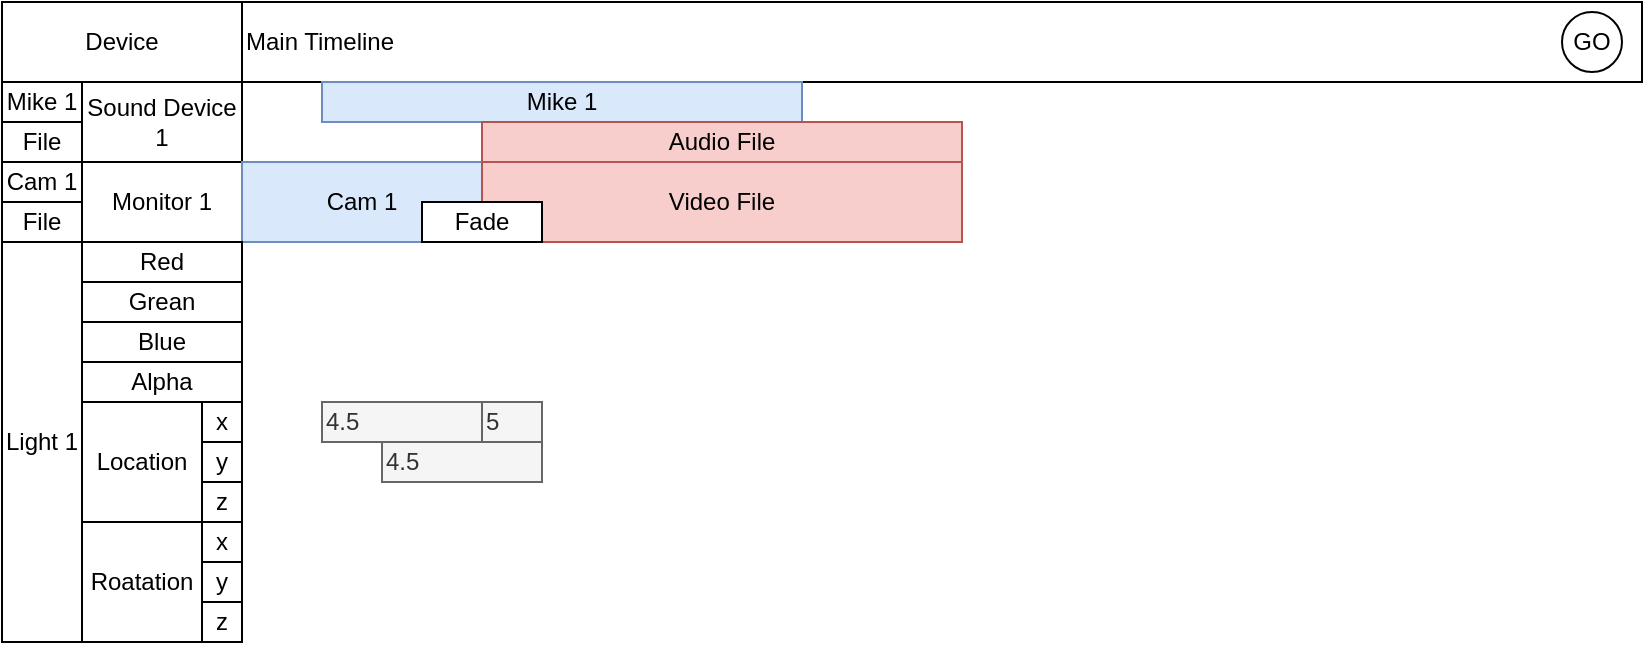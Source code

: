 <mxfile version="17.4.6" type="github">
  <diagram name="Page-1" id="9f46799a-70d6-7492-0946-bef42562c5a5">
    <mxGraphModel dx="1422" dy="749" grid="1" gridSize="10" guides="1" tooltips="1" connect="1" arrows="1" fold="1" page="1" pageScale="1" pageWidth="1100" pageHeight="850" background="none" math="0" shadow="0">
      <root>
        <mxCell id="0" />
        <mxCell id="1" parent="0" />
        <mxCell id="CXYNX2Z-e5O-b_u5d9tL-1" value="&lt;div&gt;Main Timeline&lt;br&gt;&lt;/div&gt;" style="rounded=0;whiteSpace=wrap;html=1;align=left;" vertex="1" parent="1">
          <mxGeometry x="120" width="700" height="40" as="geometry" />
        </mxCell>
        <mxCell id="CXYNX2Z-e5O-b_u5d9tL-2" value="Mike 1" style="rounded=0;whiteSpace=wrap;html=1;fillColor=#dae8fc;strokeColor=#6c8ebf;" vertex="1" parent="1">
          <mxGeometry x="160" y="40" width="240" height="20" as="geometry" />
        </mxCell>
        <mxCell id="CXYNX2Z-e5O-b_u5d9tL-3" value="&lt;div&gt;Device&lt;/div&gt;" style="rounded=0;whiteSpace=wrap;html=1;" vertex="1" parent="1">
          <mxGeometry width="120" height="40" as="geometry" />
        </mxCell>
        <mxCell id="CXYNX2Z-e5O-b_u5d9tL-4" value="Sound Device 1" style="rounded=0;whiteSpace=wrap;html=1;align=center;" vertex="1" parent="1">
          <mxGeometry x="40" y="40" width="80" height="40" as="geometry" />
        </mxCell>
        <mxCell id="CXYNX2Z-e5O-b_u5d9tL-5" value="Monitor 1" style="rounded=0;whiteSpace=wrap;html=1;align=center;" vertex="1" parent="1">
          <mxGeometry x="40" y="80" width="80" height="40" as="geometry" />
        </mxCell>
        <mxCell id="CXYNX2Z-e5O-b_u5d9tL-6" value="Cam 1" style="rounded=0;whiteSpace=wrap;html=1;fillColor=#dae8fc;strokeColor=#6c8ebf;" vertex="1" parent="1">
          <mxGeometry x="120" y="80" width="120" height="40" as="geometry" />
        </mxCell>
        <mxCell id="CXYNX2Z-e5O-b_u5d9tL-7" value="Light 1" style="rounded=0;whiteSpace=wrap;html=1;" vertex="1" parent="1">
          <mxGeometry y="120" width="40" height="200" as="geometry" />
        </mxCell>
        <mxCell id="CXYNX2Z-e5O-b_u5d9tL-8" value="&lt;div&gt;Red&lt;/div&gt;" style="rounded=0;whiteSpace=wrap;html=1;" vertex="1" parent="1">
          <mxGeometry x="40" y="120" width="80" height="20" as="geometry" />
        </mxCell>
        <mxCell id="CXYNX2Z-e5O-b_u5d9tL-9" value="Grean" style="rounded=0;whiteSpace=wrap;html=1;" vertex="1" parent="1">
          <mxGeometry x="40" y="140" width="80" height="20" as="geometry" />
        </mxCell>
        <mxCell id="CXYNX2Z-e5O-b_u5d9tL-10" value="Blue" style="rounded=0;whiteSpace=wrap;html=1;" vertex="1" parent="1">
          <mxGeometry x="40" y="160" width="80" height="20" as="geometry" />
        </mxCell>
        <mxCell id="CXYNX2Z-e5O-b_u5d9tL-11" value="Alpha" style="rounded=0;whiteSpace=wrap;html=1;" vertex="1" parent="1">
          <mxGeometry x="40" y="180" width="80" height="20" as="geometry" />
        </mxCell>
        <mxCell id="CXYNX2Z-e5O-b_u5d9tL-12" value="&lt;div&gt;x&lt;/div&gt;" style="rounded=0;whiteSpace=wrap;html=1;" vertex="1" parent="1">
          <mxGeometry x="100" y="200" width="20" height="20" as="geometry" />
        </mxCell>
        <mxCell id="CXYNX2Z-e5O-b_u5d9tL-13" value="y" style="rounded=0;whiteSpace=wrap;html=1;" vertex="1" parent="1">
          <mxGeometry x="100" y="220" width="20" height="20" as="geometry" />
        </mxCell>
        <mxCell id="CXYNX2Z-e5O-b_u5d9tL-14" value="z" style="rounded=0;whiteSpace=wrap;html=1;" vertex="1" parent="1">
          <mxGeometry x="100" y="240" width="20" height="20" as="geometry" />
        </mxCell>
        <mxCell id="CXYNX2Z-e5O-b_u5d9tL-15" value="Location" style="rounded=0;whiteSpace=wrap;html=1;" vertex="1" parent="1">
          <mxGeometry x="40" y="200" width="60" height="60" as="geometry" />
        </mxCell>
        <mxCell id="CXYNX2Z-e5O-b_u5d9tL-16" value="Roatation" style="rounded=0;whiteSpace=wrap;html=1;" vertex="1" parent="1">
          <mxGeometry x="40" y="260" width="60" height="60" as="geometry" />
        </mxCell>
        <mxCell id="CXYNX2Z-e5O-b_u5d9tL-17" value="&lt;div&gt;x&lt;/div&gt;" style="rounded=0;whiteSpace=wrap;html=1;" vertex="1" parent="1">
          <mxGeometry x="100" y="260" width="20" height="20" as="geometry" />
        </mxCell>
        <mxCell id="CXYNX2Z-e5O-b_u5d9tL-18" value="y" style="rounded=0;whiteSpace=wrap;html=1;" vertex="1" parent="1">
          <mxGeometry x="100" y="280" width="20" height="20" as="geometry" />
        </mxCell>
        <mxCell id="CXYNX2Z-e5O-b_u5d9tL-19" value="z" style="rounded=0;whiteSpace=wrap;html=1;" vertex="1" parent="1">
          <mxGeometry x="100" y="300" width="20" height="20" as="geometry" />
        </mxCell>
        <mxCell id="CXYNX2Z-e5O-b_u5d9tL-20" value="&lt;div align=&quot;left&quot;&gt;4.5&lt;/div&gt;" style="rounded=0;whiteSpace=wrap;html=1;labelBorderColor=none;align=left;fillColor=#f5f5f5;fontColor=#333333;strokeColor=#666666;" vertex="1" parent="1">
          <mxGeometry x="160" y="200" width="80" height="20" as="geometry" />
        </mxCell>
        <mxCell id="CXYNX2Z-e5O-b_u5d9tL-21" value="5" style="rounded=0;whiteSpace=wrap;html=1;labelBorderColor=none;align=left;fillColor=#f5f5f5;fontColor=#333333;strokeColor=#666666;" vertex="1" parent="1">
          <mxGeometry x="240" y="200" width="30" height="20" as="geometry" />
        </mxCell>
        <mxCell id="CXYNX2Z-e5O-b_u5d9tL-22" value="&lt;div align=&quot;left&quot;&gt;4.5&lt;/div&gt;" style="rounded=0;whiteSpace=wrap;html=1;labelBorderColor=none;align=left;fillColor=#f5f5f5;fontColor=#333333;strokeColor=#666666;" vertex="1" parent="1">
          <mxGeometry x="190" y="220" width="80" height="20" as="geometry" />
        </mxCell>
        <mxCell id="CXYNX2Z-e5O-b_u5d9tL-23" value="GO" style="ellipse;whiteSpace=wrap;html=1;aspect=fixed;labelBorderColor=none;" vertex="1" parent="1">
          <mxGeometry x="780" y="5" width="30" height="30" as="geometry" />
        </mxCell>
        <mxCell id="CXYNX2Z-e5O-b_u5d9tL-24" value="Mike 1" style="rounded=0;whiteSpace=wrap;html=1;" vertex="1" parent="1">
          <mxGeometry y="40" width="40" height="20" as="geometry" />
        </mxCell>
        <mxCell id="CXYNX2Z-e5O-b_u5d9tL-25" value="File" style="rounded=0;whiteSpace=wrap;html=1;" vertex="1" parent="1">
          <mxGeometry y="60" width="40" height="20" as="geometry" />
        </mxCell>
        <mxCell id="CXYNX2Z-e5O-b_u5d9tL-26" value="Cam 1" style="rounded=0;whiteSpace=wrap;html=1;" vertex="1" parent="1">
          <mxGeometry y="80" width="40" height="20" as="geometry" />
        </mxCell>
        <mxCell id="CXYNX2Z-e5O-b_u5d9tL-27" value="File" style="rounded=0;whiteSpace=wrap;html=1;labelBorderColor=none;" vertex="1" parent="1">
          <mxGeometry y="100" width="40" height="20" as="geometry" />
        </mxCell>
        <mxCell id="CXYNX2Z-e5O-b_u5d9tL-28" value="Video File" style="rounded=0;whiteSpace=wrap;html=1;fillColor=#f8cecc;strokeColor=#b85450;" vertex="1" parent="1">
          <mxGeometry x="240" y="80" width="240" height="40" as="geometry" />
        </mxCell>
        <mxCell id="CXYNX2Z-e5O-b_u5d9tL-29" value="Audio File" style="rounded=0;whiteSpace=wrap;html=1;fillColor=#f8cecc;strokeColor=#b85450;" vertex="1" parent="1">
          <mxGeometry x="240" y="60" width="240" height="20" as="geometry" />
        </mxCell>
        <mxCell id="CXYNX2Z-e5O-b_u5d9tL-30" value="Fade" style="rounded=0;whiteSpace=wrap;html=1;labelBorderColor=none;" vertex="1" parent="1">
          <mxGeometry x="210" y="100" width="60" height="20" as="geometry" />
        </mxCell>
      </root>
    </mxGraphModel>
  </diagram>
</mxfile>
